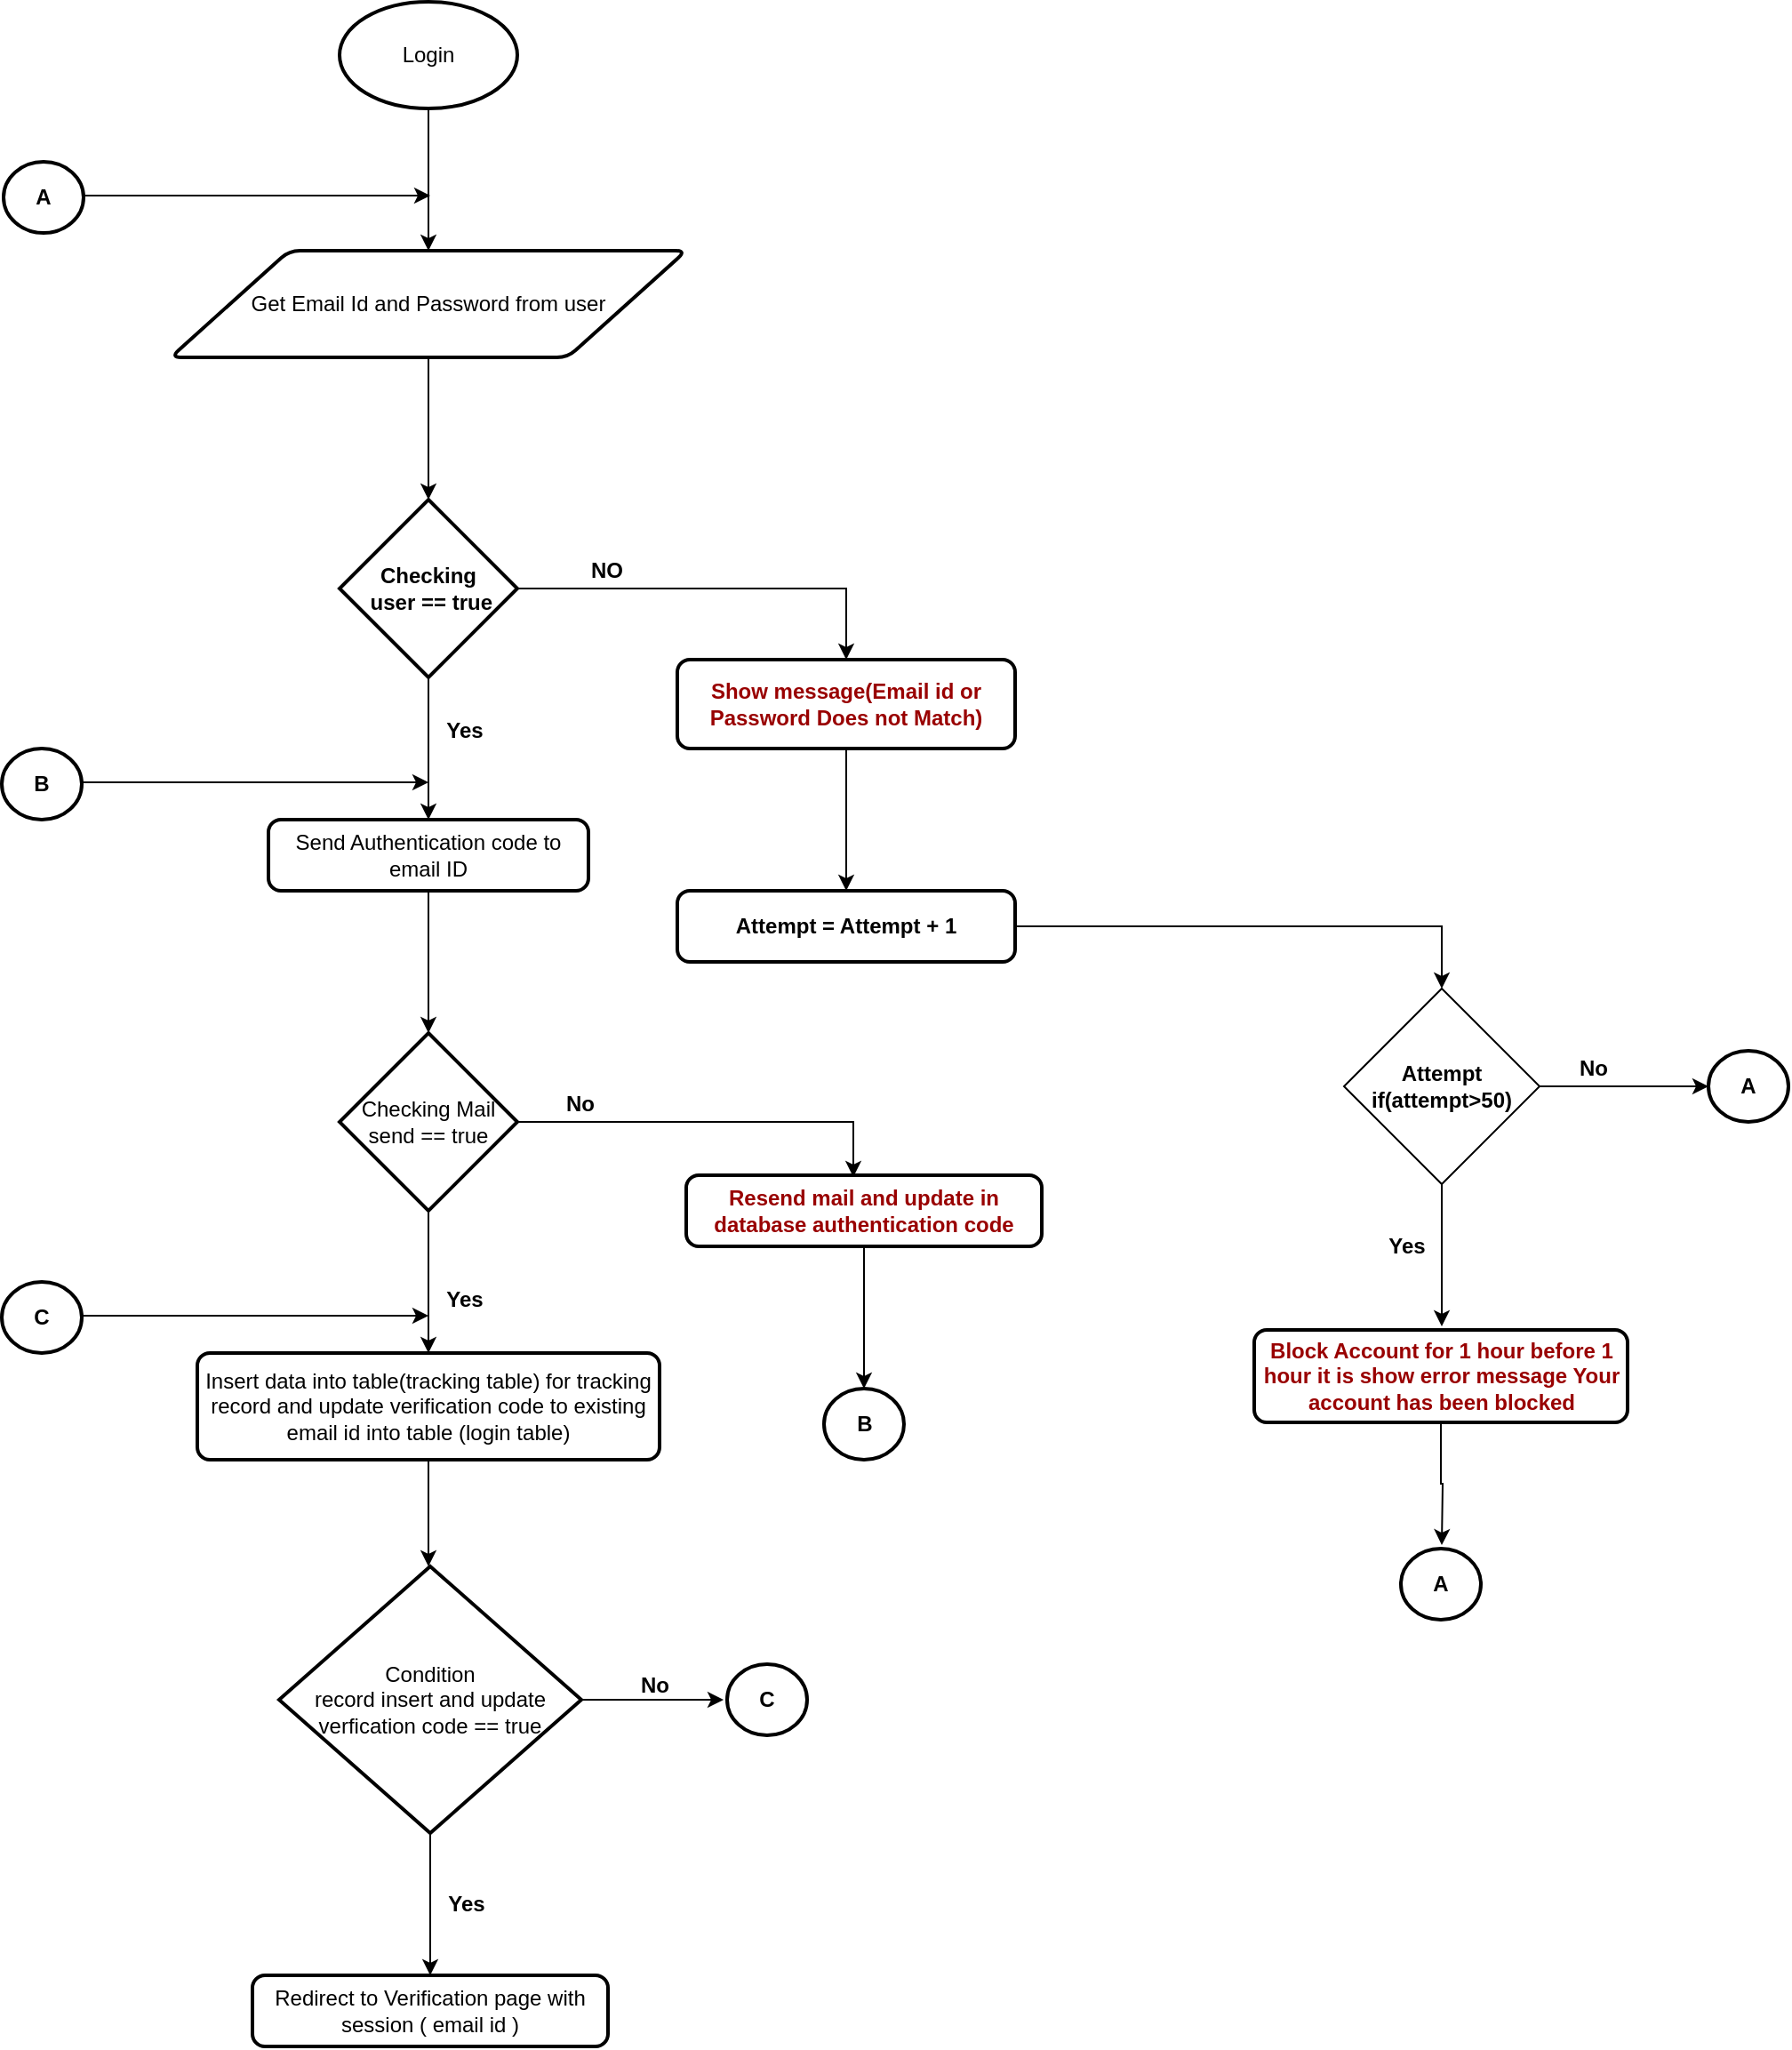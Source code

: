 <mxfile version="12.3.9" type="github" pages="1">
  <diagram id="9pqVZNMnvHMWW9GRLAtv" name="Login Flow chart with two factor verification">
    <mxGraphModel dx="868" dy="520" grid="1" gridSize="10" guides="1" tooltips="1" connect="1" arrows="1" fold="1" page="1" pageScale="1" pageWidth="850" pageHeight="1100" math="0" shadow="0">
      <root>
        <mxCell id="0"/>
        <mxCell id="1" parent="0"/>
        <mxCell id="q_gilz-qWR15Iqyg2p3y-1" value="" style="edgeStyle=orthogonalEdgeStyle;rounded=0;orthogonalLoop=1;jettySize=auto;html=1;" edge="1" parent="1" source="q_gilz-qWR15Iqyg2p3y-2">
          <mxGeometry relative="1" as="geometry">
            <mxPoint x="280" y="180" as="targetPoint"/>
          </mxGeometry>
        </mxCell>
        <mxCell id="q_gilz-qWR15Iqyg2p3y-2" value="Login" style="strokeWidth=2;html=1;shape=mxgraph.flowchart.start_1;whiteSpace=wrap;" vertex="1" parent="1">
          <mxGeometry x="230" y="40" width="100" height="60" as="geometry"/>
        </mxCell>
        <mxCell id="q_gilz-qWR15Iqyg2p3y-3" value="" style="edgeStyle=orthogonalEdgeStyle;rounded=0;orthogonalLoop=1;jettySize=auto;html=1;" edge="1" parent="1" source="q_gilz-qWR15Iqyg2p3y-4">
          <mxGeometry relative="1" as="geometry">
            <mxPoint x="280" y="320" as="targetPoint"/>
          </mxGeometry>
        </mxCell>
        <mxCell id="q_gilz-qWR15Iqyg2p3y-4" value="Get Email Id and Password from user" style="shape=parallelogram;html=1;strokeWidth=2;perimeter=parallelogramPerimeter;whiteSpace=wrap;rounded=1;arcSize=12;size=0.23;" vertex="1" parent="1">
          <mxGeometry x="135" y="180" width="290" height="60" as="geometry"/>
        </mxCell>
        <mxCell id="q_gilz-qWR15Iqyg2p3y-5" value="" style="edgeStyle=orthogonalEdgeStyle;rounded=0;orthogonalLoop=1;jettySize=auto;html=1;entryX=0.5;entryY=0;entryDx=0;entryDy=0;" edge="1" parent="1" source="q_gilz-qWR15Iqyg2p3y-7" target="q_gilz-qWR15Iqyg2p3y-9">
          <mxGeometry relative="1" as="geometry">
            <mxPoint x="410" y="420" as="targetPoint"/>
          </mxGeometry>
        </mxCell>
        <mxCell id="q_gilz-qWR15Iqyg2p3y-6" value="" style="edgeStyle=orthogonalEdgeStyle;rounded=0;orthogonalLoop=1;jettySize=auto;html=1;" edge="1" parent="1" source="q_gilz-qWR15Iqyg2p3y-7">
          <mxGeometry relative="1" as="geometry">
            <mxPoint x="280" y="500" as="targetPoint"/>
          </mxGeometry>
        </mxCell>
        <mxCell id="q_gilz-qWR15Iqyg2p3y-7" value="&lt;b&gt;Checking&lt;br&gt;&amp;nbsp;user == true&lt;/b&gt;" style="strokeWidth=2;html=1;shape=mxgraph.flowchart.decision;whiteSpace=wrap;" vertex="1" parent="1">
          <mxGeometry x="230" y="320" width="100" height="100" as="geometry"/>
        </mxCell>
        <mxCell id="q_gilz-qWR15Iqyg2p3y-8" value="" style="edgeStyle=orthogonalEdgeStyle;rounded=0;orthogonalLoop=1;jettySize=auto;html=1;" edge="1" parent="1" source="q_gilz-qWR15Iqyg2p3y-9" target="q_gilz-qWR15Iqyg2p3y-11">
          <mxGeometry relative="1" as="geometry"/>
        </mxCell>
        <mxCell id="q_gilz-qWR15Iqyg2p3y-9" value="&lt;font color=&quot;#990000&quot;&gt;Show message(Email id or Password Does not Match)&lt;/font&gt;" style="rounded=1;whiteSpace=wrap;html=1;absoluteArcSize=1;arcSize=14;strokeWidth=2;fontStyle=1" vertex="1" parent="1">
          <mxGeometry x="420" y="410" width="190" height="50" as="geometry"/>
        </mxCell>
        <mxCell id="q_gilz-qWR15Iqyg2p3y-10" value="" style="edgeStyle=orthogonalEdgeStyle;rounded=0;orthogonalLoop=1;jettySize=auto;html=1;entryX=0.5;entryY=0;entryDx=0;entryDy=0;" edge="1" parent="1" source="q_gilz-qWR15Iqyg2p3y-11" target="q_gilz-qWR15Iqyg2p3y-39">
          <mxGeometry relative="1" as="geometry">
            <mxPoint x="690" y="560" as="targetPoint"/>
          </mxGeometry>
        </mxCell>
        <mxCell id="q_gilz-qWR15Iqyg2p3y-11" value="Attempt = Attempt + 1" style="rounded=1;whiteSpace=wrap;html=1;absoluteArcSize=1;arcSize=14;strokeWidth=2;fontStyle=1" vertex="1" parent="1">
          <mxGeometry x="420" y="540" width="190" height="40" as="geometry"/>
        </mxCell>
        <mxCell id="q_gilz-qWR15Iqyg2p3y-12" value="NO" style="text;html=1;align=center;verticalAlign=middle;resizable=0;points=[];;autosize=1;fontStyle=1" vertex="1" parent="1">
          <mxGeometry x="365" y="350" width="30" height="20" as="geometry"/>
        </mxCell>
        <mxCell id="q_gilz-qWR15Iqyg2p3y-13" value="&lt;b&gt;Yes&lt;/b&gt;" style="text;html=1;align=center;verticalAlign=middle;resizable=0;points=[];;autosize=1;" vertex="1" parent="1">
          <mxGeometry x="280" y="440" width="40" height="20" as="geometry"/>
        </mxCell>
        <mxCell id="q_gilz-qWR15Iqyg2p3y-14" value="" style="edgeStyle=orthogonalEdgeStyle;rounded=0;orthogonalLoop=1;jettySize=auto;html=1;" edge="1" parent="1" source="q_gilz-qWR15Iqyg2p3y-15">
          <mxGeometry relative="1" as="geometry">
            <mxPoint x="280" y="620" as="targetPoint"/>
          </mxGeometry>
        </mxCell>
        <mxCell id="q_gilz-qWR15Iqyg2p3y-15" value="Send Authentication code to email ID" style="rounded=1;whiteSpace=wrap;html=1;absoluteArcSize=1;arcSize=14;strokeWidth=2;" vertex="1" parent="1">
          <mxGeometry x="190" y="500" width="180" height="40" as="geometry"/>
        </mxCell>
        <mxCell id="q_gilz-qWR15Iqyg2p3y-16" value="" style="edgeStyle=orthogonalEdgeStyle;rounded=0;orthogonalLoop=1;jettySize=auto;html=1;entryX=0.47;entryY=0.025;entryDx=0;entryDy=0;entryPerimeter=0;" edge="1" parent="1" source="q_gilz-qWR15Iqyg2p3y-18" target="q_gilz-qWR15Iqyg2p3y-21">
          <mxGeometry relative="1" as="geometry">
            <mxPoint x="410" y="670" as="targetPoint"/>
          </mxGeometry>
        </mxCell>
        <mxCell id="q_gilz-qWR15Iqyg2p3y-17" value="" style="edgeStyle=orthogonalEdgeStyle;rounded=0;orthogonalLoop=1;jettySize=auto;html=1;" edge="1" parent="1" source="q_gilz-qWR15Iqyg2p3y-18">
          <mxGeometry relative="1" as="geometry">
            <mxPoint x="280" y="800" as="targetPoint"/>
          </mxGeometry>
        </mxCell>
        <mxCell id="q_gilz-qWR15Iqyg2p3y-18" value="Checking Mail &lt;br&gt;send == true" style="strokeWidth=2;html=1;shape=mxgraph.flowchart.decision;whiteSpace=wrap;" vertex="1" parent="1">
          <mxGeometry x="230" y="620" width="100" height="100" as="geometry"/>
        </mxCell>
        <mxCell id="q_gilz-qWR15Iqyg2p3y-19" value="No" style="text;html=1;align=center;verticalAlign=middle;resizable=0;points=[];;autosize=1;fontStyle=1" vertex="1" parent="1">
          <mxGeometry x="350" y="650" width="30" height="20" as="geometry"/>
        </mxCell>
        <mxCell id="q_gilz-qWR15Iqyg2p3y-20" value="" style="edgeStyle=orthogonalEdgeStyle;rounded=0;orthogonalLoop=1;jettySize=auto;html=1;" edge="1" parent="1" source="q_gilz-qWR15Iqyg2p3y-21">
          <mxGeometry relative="1" as="geometry">
            <mxPoint x="525" y="820" as="targetPoint"/>
          </mxGeometry>
        </mxCell>
        <mxCell id="q_gilz-qWR15Iqyg2p3y-21" value="&lt;font color=&quot;#990000&quot;&gt;Resend mail and update in database authentication code&lt;/font&gt;" style="rounded=1;whiteSpace=wrap;html=1;absoluteArcSize=1;arcSize=14;strokeWidth=2;fontStyle=1" vertex="1" parent="1">
          <mxGeometry x="425" y="700" width="200" height="40" as="geometry"/>
        </mxCell>
        <mxCell id="q_gilz-qWR15Iqyg2p3y-22" value="&lt;b&gt;B&lt;/b&gt;" style="strokeWidth=2;html=1;shape=mxgraph.flowchart.start_2;whiteSpace=wrap;" vertex="1" parent="1">
          <mxGeometry x="502.5" y="820" width="45" height="40" as="geometry"/>
        </mxCell>
        <mxCell id="q_gilz-qWR15Iqyg2p3y-23" value="Yes" style="text;html=1;align=center;verticalAlign=middle;resizable=0;points=[];;autosize=1;fontStyle=1" vertex="1" parent="1">
          <mxGeometry x="280" y="760" width="40" height="20" as="geometry"/>
        </mxCell>
        <mxCell id="q_gilz-qWR15Iqyg2p3y-24" value="" style="edgeStyle=orthogonalEdgeStyle;rounded=0;orthogonalLoop=1;jettySize=auto;html=1;" edge="1" parent="1" source="q_gilz-qWR15Iqyg2p3y-25">
          <mxGeometry relative="1" as="geometry">
            <mxPoint x="280" y="920" as="targetPoint"/>
          </mxGeometry>
        </mxCell>
        <mxCell id="q_gilz-qWR15Iqyg2p3y-25" value="Insert data into table(tracking table) for tracking record and update verification code to existing email id into table (login table)" style="rounded=1;whiteSpace=wrap;html=1;absoluteArcSize=1;arcSize=14;strokeWidth=2;" vertex="1" parent="1">
          <mxGeometry x="150" y="800" width="260" height="60" as="geometry"/>
        </mxCell>
        <mxCell id="q_gilz-qWR15Iqyg2p3y-26" value="Redirect to Verification page with session ( email id )" style="rounded=1;whiteSpace=wrap;html=1;absoluteArcSize=1;arcSize=14;strokeWidth=2;" vertex="1" parent="1">
          <mxGeometry x="181" y="1150" width="200" height="40" as="geometry"/>
        </mxCell>
        <mxCell id="q_gilz-qWR15Iqyg2p3y-27" value="" style="edgeStyle=orthogonalEdgeStyle;rounded=0;orthogonalLoop=1;jettySize=auto;html=1;" edge="1" parent="1" source="q_gilz-qWR15Iqyg2p3y-29">
          <mxGeometry relative="1" as="geometry">
            <mxPoint x="281" y="1150" as="targetPoint"/>
          </mxGeometry>
        </mxCell>
        <mxCell id="q_gilz-qWR15Iqyg2p3y-28" value="" style="edgeStyle=orthogonalEdgeStyle;rounded=0;orthogonalLoop=1;jettySize=auto;html=1;" edge="1" parent="1" source="q_gilz-qWR15Iqyg2p3y-29">
          <mxGeometry relative="1" as="geometry">
            <mxPoint x="446" y="995" as="targetPoint"/>
          </mxGeometry>
        </mxCell>
        <mxCell id="q_gilz-qWR15Iqyg2p3y-29" value="&lt;div&gt;&lt;span&gt;Condition&lt;/span&gt;&lt;/div&gt;&lt;div&gt;&lt;span&gt;record insert and update verfication code == true&lt;/span&gt;&lt;/div&gt;" style="strokeWidth=2;html=1;shape=mxgraph.flowchart.decision;whiteSpace=wrap;align=center;" vertex="1" parent="1">
          <mxGeometry x="196" y="920" width="170" height="150" as="geometry"/>
        </mxCell>
        <mxCell id="q_gilz-qWR15Iqyg2p3y-30" value="Yes" style="text;html=1;align=center;verticalAlign=middle;resizable=0;points=[];;autosize=1;fontStyle=1" vertex="1" parent="1">
          <mxGeometry x="281" y="1100" width="40" height="20" as="geometry"/>
        </mxCell>
        <mxCell id="q_gilz-qWR15Iqyg2p3y-31" value="&lt;b&gt;No&lt;/b&gt;" style="text;html=1;align=center;verticalAlign=middle;resizable=0;points=[];;autosize=1;" vertex="1" parent="1">
          <mxGeometry x="392" y="977" width="30" height="20" as="geometry"/>
        </mxCell>
        <mxCell id="q_gilz-qWR15Iqyg2p3y-32" value="&lt;b&gt;C&lt;/b&gt;" style="strokeWidth=2;html=1;shape=mxgraph.flowchart.start_2;whiteSpace=wrap;" vertex="1" parent="1">
          <mxGeometry x="448" y="975" width="45" height="40" as="geometry"/>
        </mxCell>
        <mxCell id="q_gilz-qWR15Iqyg2p3y-33" value="&lt;b&gt;C&lt;/b&gt;" style="strokeWidth=2;html=1;shape=mxgraph.flowchart.start_2;whiteSpace=wrap;" vertex="1" parent="1">
          <mxGeometry x="40" y="760" width="45" height="40" as="geometry"/>
        </mxCell>
        <mxCell id="q_gilz-qWR15Iqyg2p3y-34" value="" style="endArrow=classic;html=1;entryX=-0.1;entryY=0.95;entryDx=0;entryDy=0;entryPerimeter=0;" edge="1" parent="1">
          <mxGeometry width="50" height="50" relative="1" as="geometry">
            <mxPoint x="84" y="779" as="sourcePoint"/>
            <mxPoint x="280" y="779" as="targetPoint"/>
          </mxGeometry>
        </mxCell>
        <mxCell id="q_gilz-qWR15Iqyg2p3y-35" value="&lt;b&gt;B&lt;/b&gt;" style="strokeWidth=2;html=1;shape=mxgraph.flowchart.start_2;whiteSpace=wrap;" vertex="1" parent="1">
          <mxGeometry x="40" y="460" width="45" height="40" as="geometry"/>
        </mxCell>
        <mxCell id="q_gilz-qWR15Iqyg2p3y-36" value="" style="endArrow=classic;html=1;entryX=-0.1;entryY=0.95;entryDx=0;entryDy=0;entryPerimeter=0;" edge="1" parent="1">
          <mxGeometry width="50" height="50" relative="1" as="geometry">
            <mxPoint x="84" y="479" as="sourcePoint"/>
            <mxPoint x="280" y="479" as="targetPoint"/>
          </mxGeometry>
        </mxCell>
        <mxCell id="q_gilz-qWR15Iqyg2p3y-37" value="" style="edgeStyle=orthogonalEdgeStyle;rounded=0;orthogonalLoop=1;jettySize=auto;html=1;entryX=0;entryY=0.5;entryDx=0;entryDy=0;entryPerimeter=0;" edge="1" parent="1" source="q_gilz-qWR15Iqyg2p3y-39" target="q_gilz-qWR15Iqyg2p3y-46">
          <mxGeometry relative="1" as="geometry">
            <mxPoint x="985" y="650" as="targetPoint"/>
          </mxGeometry>
        </mxCell>
        <mxCell id="q_gilz-qWR15Iqyg2p3y-38" value="" style="edgeStyle=orthogonalEdgeStyle;rounded=0;orthogonalLoop=1;jettySize=auto;html=1;" edge="1" parent="1" source="q_gilz-qWR15Iqyg2p3y-39">
          <mxGeometry relative="1" as="geometry">
            <mxPoint x="850" y="785" as="targetPoint"/>
          </mxGeometry>
        </mxCell>
        <mxCell id="q_gilz-qWR15Iqyg2p3y-39" value="Attempt&lt;br&gt;if(attempt&amp;gt;50)" style="rhombus;whiteSpace=wrap;html=1;fontStyle=1" vertex="1" parent="1">
          <mxGeometry x="795" y="595" width="110" height="110" as="geometry"/>
        </mxCell>
        <mxCell id="q_gilz-qWR15Iqyg2p3y-40" value="No" style="text;html=1;align=center;verticalAlign=middle;resizable=0;points=[];;autosize=1;fontStyle=1" vertex="1" parent="1">
          <mxGeometry x="920" y="630" width="30" height="20" as="geometry"/>
        </mxCell>
        <mxCell id="q_gilz-qWR15Iqyg2p3y-41" value="&lt;b&gt;Yes&lt;/b&gt;" style="text;html=1;align=center;verticalAlign=middle;resizable=0;points=[];;autosize=1;" vertex="1" parent="1">
          <mxGeometry x="810" y="730" width="40" height="20" as="geometry"/>
        </mxCell>
        <mxCell id="q_gilz-qWR15Iqyg2p3y-42" value="" style="edgeStyle=orthogonalEdgeStyle;rounded=0;orthogonalLoop=1;jettySize=auto;html=1;" edge="1" parent="1" source="q_gilz-qWR15Iqyg2p3y-43">
          <mxGeometry relative="1" as="geometry">
            <mxPoint x="850" y="908" as="targetPoint"/>
          </mxGeometry>
        </mxCell>
        <mxCell id="q_gilz-qWR15Iqyg2p3y-43" value="&lt;font color=&quot;#990000&quot;&gt;Block Account for 1 hour before 1 hour it is show error message Your account has been blocked&lt;/font&gt;" style="rounded=1;whiteSpace=wrap;html=1;absoluteArcSize=1;arcSize=14;strokeWidth=2;fontStyle=1" vertex="1" parent="1">
          <mxGeometry x="744.5" y="787" width="210" height="52" as="geometry"/>
        </mxCell>
        <mxCell id="q_gilz-qWR15Iqyg2p3y-44" value="&lt;b&gt;A&lt;/b&gt;" style="strokeWidth=2;html=1;shape=mxgraph.flowchart.start_2;whiteSpace=wrap;" vertex="1" parent="1">
          <mxGeometry x="41" y="130" width="45" height="40" as="geometry"/>
        </mxCell>
        <mxCell id="q_gilz-qWR15Iqyg2p3y-45" value="" style="endArrow=classic;html=1;entryX=-0.1;entryY=0.95;entryDx=0;entryDy=0;entryPerimeter=0;" edge="1" parent="1">
          <mxGeometry width="50" height="50" relative="1" as="geometry">
            <mxPoint x="85" y="149" as="sourcePoint"/>
            <mxPoint x="281" y="149" as="targetPoint"/>
          </mxGeometry>
        </mxCell>
        <mxCell id="q_gilz-qWR15Iqyg2p3y-46" value="&lt;b&gt;A&lt;/b&gt;" style="strokeWidth=2;html=1;shape=mxgraph.flowchart.start_2;whiteSpace=wrap;" vertex="1" parent="1">
          <mxGeometry x="1000" y="630" width="45" height="40" as="geometry"/>
        </mxCell>
        <mxCell id="q_gilz-qWR15Iqyg2p3y-47" value="&lt;b&gt;A&lt;/b&gt;" style="strokeWidth=2;html=1;shape=mxgraph.flowchart.start_2;whiteSpace=wrap;" vertex="1" parent="1">
          <mxGeometry x="827" y="910" width="45" height="40" as="geometry"/>
        </mxCell>
      </root>
    </mxGraphModel>
  </diagram>
</mxfile>
